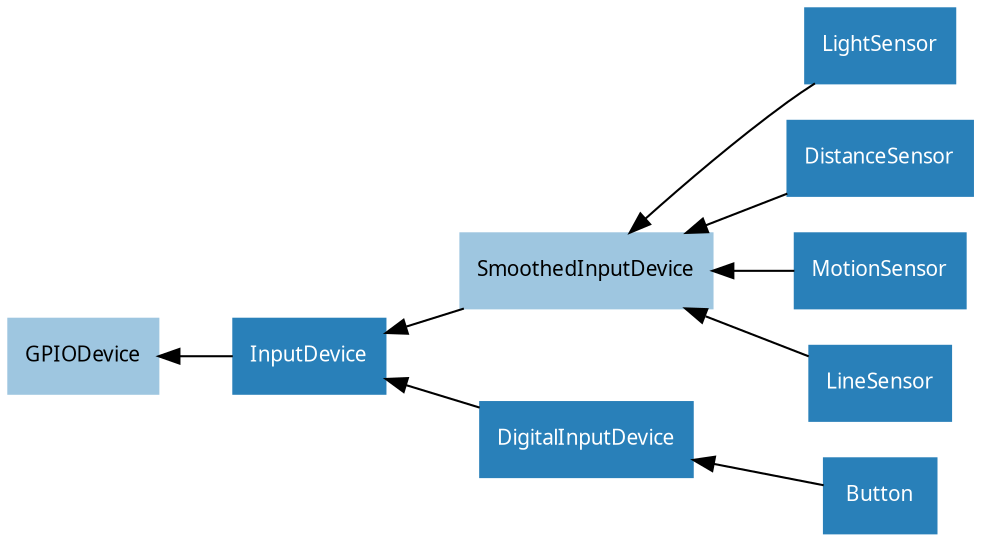 digraph classes {
    graph [rankdir=RL];
    node [shape=rect, style=filled, fontname=Sans, fontsize=10];
    edge [];

    /* Mixin classes */
    node [color="#c69ee0", fontcolor="#000000"]

    

    /* Abstract classes */
    node [color="#9ec6e0", fontcolor="#000000"]

    GPIODevice;
    SmoothedInputDevice;

    /* Concrete classes */
    node [color="#2980b9", fontcolor="#ffffff"];

    LightSensor->SmoothedInputDevice;
    DistanceSensor->SmoothedInputDevice;
    DigitalInputDevice->InputDevice;
    MotionSensor->SmoothedInputDevice;
    LineSensor->SmoothedInputDevice;
    SmoothedInputDevice->InputDevice;
    Button->DigitalInputDevice;
    InputDevice->GPIODevice;
}

